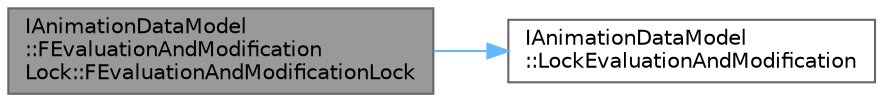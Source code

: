 digraph "IAnimationDataModel::FEvaluationAndModificationLock::FEvaluationAndModificationLock"
{
 // INTERACTIVE_SVG=YES
 // LATEX_PDF_SIZE
  bgcolor="transparent";
  edge [fontname=Helvetica,fontsize=10,labelfontname=Helvetica,labelfontsize=10];
  node [fontname=Helvetica,fontsize=10,shape=box,height=0.2,width=0.4];
  rankdir="LR";
  Node1 [id="Node000001",label="IAnimationDataModel\l::FEvaluationAndModification\lLock::FEvaluationAndModificationLock",height=0.2,width=0.4,color="gray40", fillcolor="grey60", style="filled", fontcolor="black",tooltip=" "];
  Node1 -> Node2 [id="edge1_Node000001_Node000002",color="steelblue1",style="solid",tooltip=" "];
  Node2 [id="Node000002",label="IAnimationDataModel\l::LockEvaluationAndModification",height=0.2,width=0.4,color="grey40", fillcolor="white", style="filled",URL="$d9/dee/classIAnimationDataModel.html#ab6d666cc7e9dc9bdd00d5a5cc746cbcd",tooltip=" "];
}
